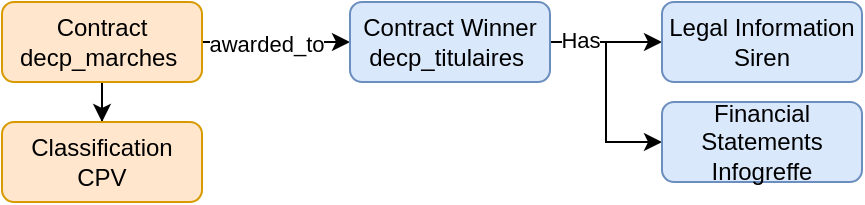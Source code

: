 <mxfile version="14.1.8" type="device"><diagram id="kmNWWHnExwqF-arwqiFU" name="Page-1"><mxGraphModel dx="786" dy="580" grid="1" gridSize="10" guides="1" tooltips="1" connect="1" arrows="1" fold="1" page="1" pageScale="1" pageWidth="827" pageHeight="1169" math="0" shadow="0"><root><mxCell id="0"/><mxCell id="1" parent="0"/><mxCell id="_DNom6BtG72Mifh27iz8-6" value="" style="edgeStyle=orthogonalEdgeStyle;rounded=0;orthogonalLoop=1;jettySize=auto;html=1;" edge="1" parent="1" source="_DNom6BtG72Mifh27iz8-1" target="_DNom6BtG72Mifh27iz8-4"><mxGeometry relative="1" as="geometry"/></mxCell><mxCell id="_DNom6BtG72Mifh27iz8-8" value="awarded_to" style="edgeLabel;html=1;align=center;verticalAlign=middle;resizable=0;points=[];" vertex="1" connectable="0" parent="_DNom6BtG72Mifh27iz8-6"><mxGeometry x="0.48" y="-1" relative="1" as="geometry"><mxPoint x="-23" as="offset"/></mxGeometry></mxCell><mxCell id="_DNom6BtG72Mifh27iz8-15" value="" style="edgeStyle=orthogonalEdgeStyle;rounded=0;orthogonalLoop=1;jettySize=auto;html=1;" edge="1" parent="1" source="_DNom6BtG72Mifh27iz8-1" target="_DNom6BtG72Mifh27iz8-13"><mxGeometry relative="1" as="geometry"/></mxCell><mxCell id="_DNom6BtG72Mifh27iz8-1" value="Contract&lt;br&gt;decp_marches&amp;nbsp;" style="rounded=1;whiteSpace=wrap;html=1;fillColor=#ffe6cc;strokeColor=#d79b00;" vertex="1" parent="1"><mxGeometry x="190" y="70" width="100" height="40" as="geometry"/></mxCell><mxCell id="_DNom6BtG72Mifh27iz8-10" style="edgeStyle=orthogonalEdgeStyle;rounded=0;orthogonalLoop=1;jettySize=auto;html=1;entryX=0;entryY=0.5;entryDx=0;entryDy=0;" edge="1" parent="1" source="_DNom6BtG72Mifh27iz8-4" target="_DNom6BtG72Mifh27iz8-9"><mxGeometry relative="1" as="geometry"/></mxCell><mxCell id="_DNom6BtG72Mifh27iz8-11" style="edgeStyle=orthogonalEdgeStyle;rounded=0;orthogonalLoop=1;jettySize=auto;html=1;" edge="1" parent="1" source="_DNom6BtG72Mifh27iz8-4" target="_DNom6BtG72Mifh27iz8-7"><mxGeometry relative="1" as="geometry"/></mxCell><mxCell id="_DNom6BtG72Mifh27iz8-12" value="Has" style="edgeLabel;html=1;align=center;verticalAlign=middle;resizable=0;points=[];" vertex="1" connectable="0" parent="_DNom6BtG72Mifh27iz8-11"><mxGeometry x="-0.714" y="1" relative="1" as="geometry"><mxPoint x="7" as="offset"/></mxGeometry></mxCell><mxCell id="_DNom6BtG72Mifh27iz8-4" value="Contract Winner&lt;br&gt;decp_titulaires&amp;nbsp;" style="rounded=1;whiteSpace=wrap;html=1;fillColor=#dae8fc;strokeColor=#6c8ebf;" vertex="1" parent="1"><mxGeometry x="364" y="70" width="100" height="40" as="geometry"/></mxCell><mxCell id="_DNom6BtG72Mifh27iz8-7" value="Legal Information&lt;br&gt;Siren" style="rounded=1;whiteSpace=wrap;html=1;fillColor=#dae8fc;strokeColor=#6c8ebf;" vertex="1" parent="1"><mxGeometry x="520" y="70" width="100" height="40" as="geometry"/></mxCell><mxCell id="_DNom6BtG72Mifh27iz8-9" value="Financial Statements&lt;br&gt;Infogreffe" style="rounded=1;whiteSpace=wrap;html=1;fillColor=#dae8fc;strokeColor=#6c8ebf;" vertex="1" parent="1"><mxGeometry x="520" y="120" width="100" height="40" as="geometry"/></mxCell><mxCell id="_DNom6BtG72Mifh27iz8-13" value="Classification&lt;br&gt;CPV" style="rounded=1;whiteSpace=wrap;html=1;fillColor=#ffe6cc;strokeColor=#d79b00;" vertex="1" parent="1"><mxGeometry x="190" y="130" width="100" height="40" as="geometry"/></mxCell></root></mxGraphModel></diagram></mxfile>